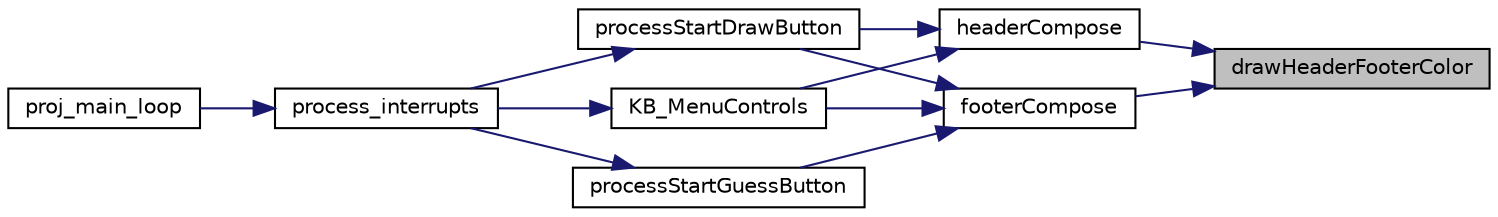 digraph "drawHeaderFooterColor"
{
 // LATEX_PDF_SIZE
  edge [fontname="Helvetica",fontsize="10",labelfontname="Helvetica",labelfontsize="10"];
  node [fontname="Helvetica",fontsize="10",shape=record];
  rankdir="RL";
  Node1 [label="drawHeaderFooterColor",height=0.2,width=0.4,color="black", fillcolor="grey75", style="filled", fontcolor="black",tooltip="This function draws the static components of the header and the footer in guess mode and draw mode."];
  Node1 -> Node2 [dir="back",color="midnightblue",fontsize="10",style="solid"];
  Node2 [label="footerCompose",height=0.2,width=0.4,color="black", fillcolor="white", style="filled",URL="$graphics_8c.html#a0eb44dd3048885b5c6bdac8f78899487",tooltip="This function draws the bottom bar of the game in drawing and guessing modes."];
  Node2 -> Node3 [dir="back",color="midnightblue",fontsize="10",style="solid"];
  Node3 [label="KB_MenuControls",height=0.2,width=0.4,color="black", fillcolor="white", style="filled",URL="$menu_8c.html#a0003deda87fcc4090e53c2775f163144",tooltip="This function process the pressing of jeys by the player and realizes the function correct action for..."];
  Node3 -> Node4 [dir="back",color="midnightblue",fontsize="10",style="solid"];
  Node4 [label="process_interrupts",height=0.2,width=0.4,color="black", fillcolor="white", style="filled",URL="$main_8c.html#a9c74859d9e32b26fca9274d294eff910",tooltip=" "];
  Node4 -> Node5 [dir="back",color="midnightblue",fontsize="10",style="solid"];
  Node5 [label="proj_main_loop",height=0.2,width=0.4,color="black", fillcolor="white", style="filled",URL="$main_8c.html#a2a16f651eccbd248e1ad3b3b924b143b",tooltip=" "];
  Node2 -> Node6 [dir="back",color="midnightblue",fontsize="10",style="solid"];
  Node6 [label="processStartDrawButton",height=0.2,width=0.4,color="black", fillcolor="white", style="filled",URL="$menu_8c.html#a6a4c43846a973f849b2027363176dcb2",tooltip="This function detects it the player is pressing the draw button and if the press if valid...."];
  Node6 -> Node4 [dir="back",color="midnightblue",fontsize="10",style="solid"];
  Node2 -> Node7 [dir="back",color="midnightblue",fontsize="10",style="solid"];
  Node7 [label="processStartGuessButton",height=0.2,width=0.4,color="black", fillcolor="white", style="filled",URL="$menu_8c.html#aad86b088b468df45161d1bb04697f5fa",tooltip="This function detects it the player is pressing the guess button and if the press if valid...."];
  Node7 -> Node4 [dir="back",color="midnightblue",fontsize="10",style="solid"];
  Node1 -> Node8 [dir="back",color="midnightblue",fontsize="10",style="solid"];
  Node8 [label="headerCompose",height=0.2,width=0.4,color="black", fillcolor="white", style="filled",URL="$graphics_8c.html#ab079675f195499a618d869414d0d5bb7",tooltip="This function draws the top bar of the game in drawing and guessing modes."];
  Node8 -> Node3 [dir="back",color="midnightblue",fontsize="10",style="solid"];
  Node8 -> Node6 [dir="back",color="midnightblue",fontsize="10",style="solid"];
}
